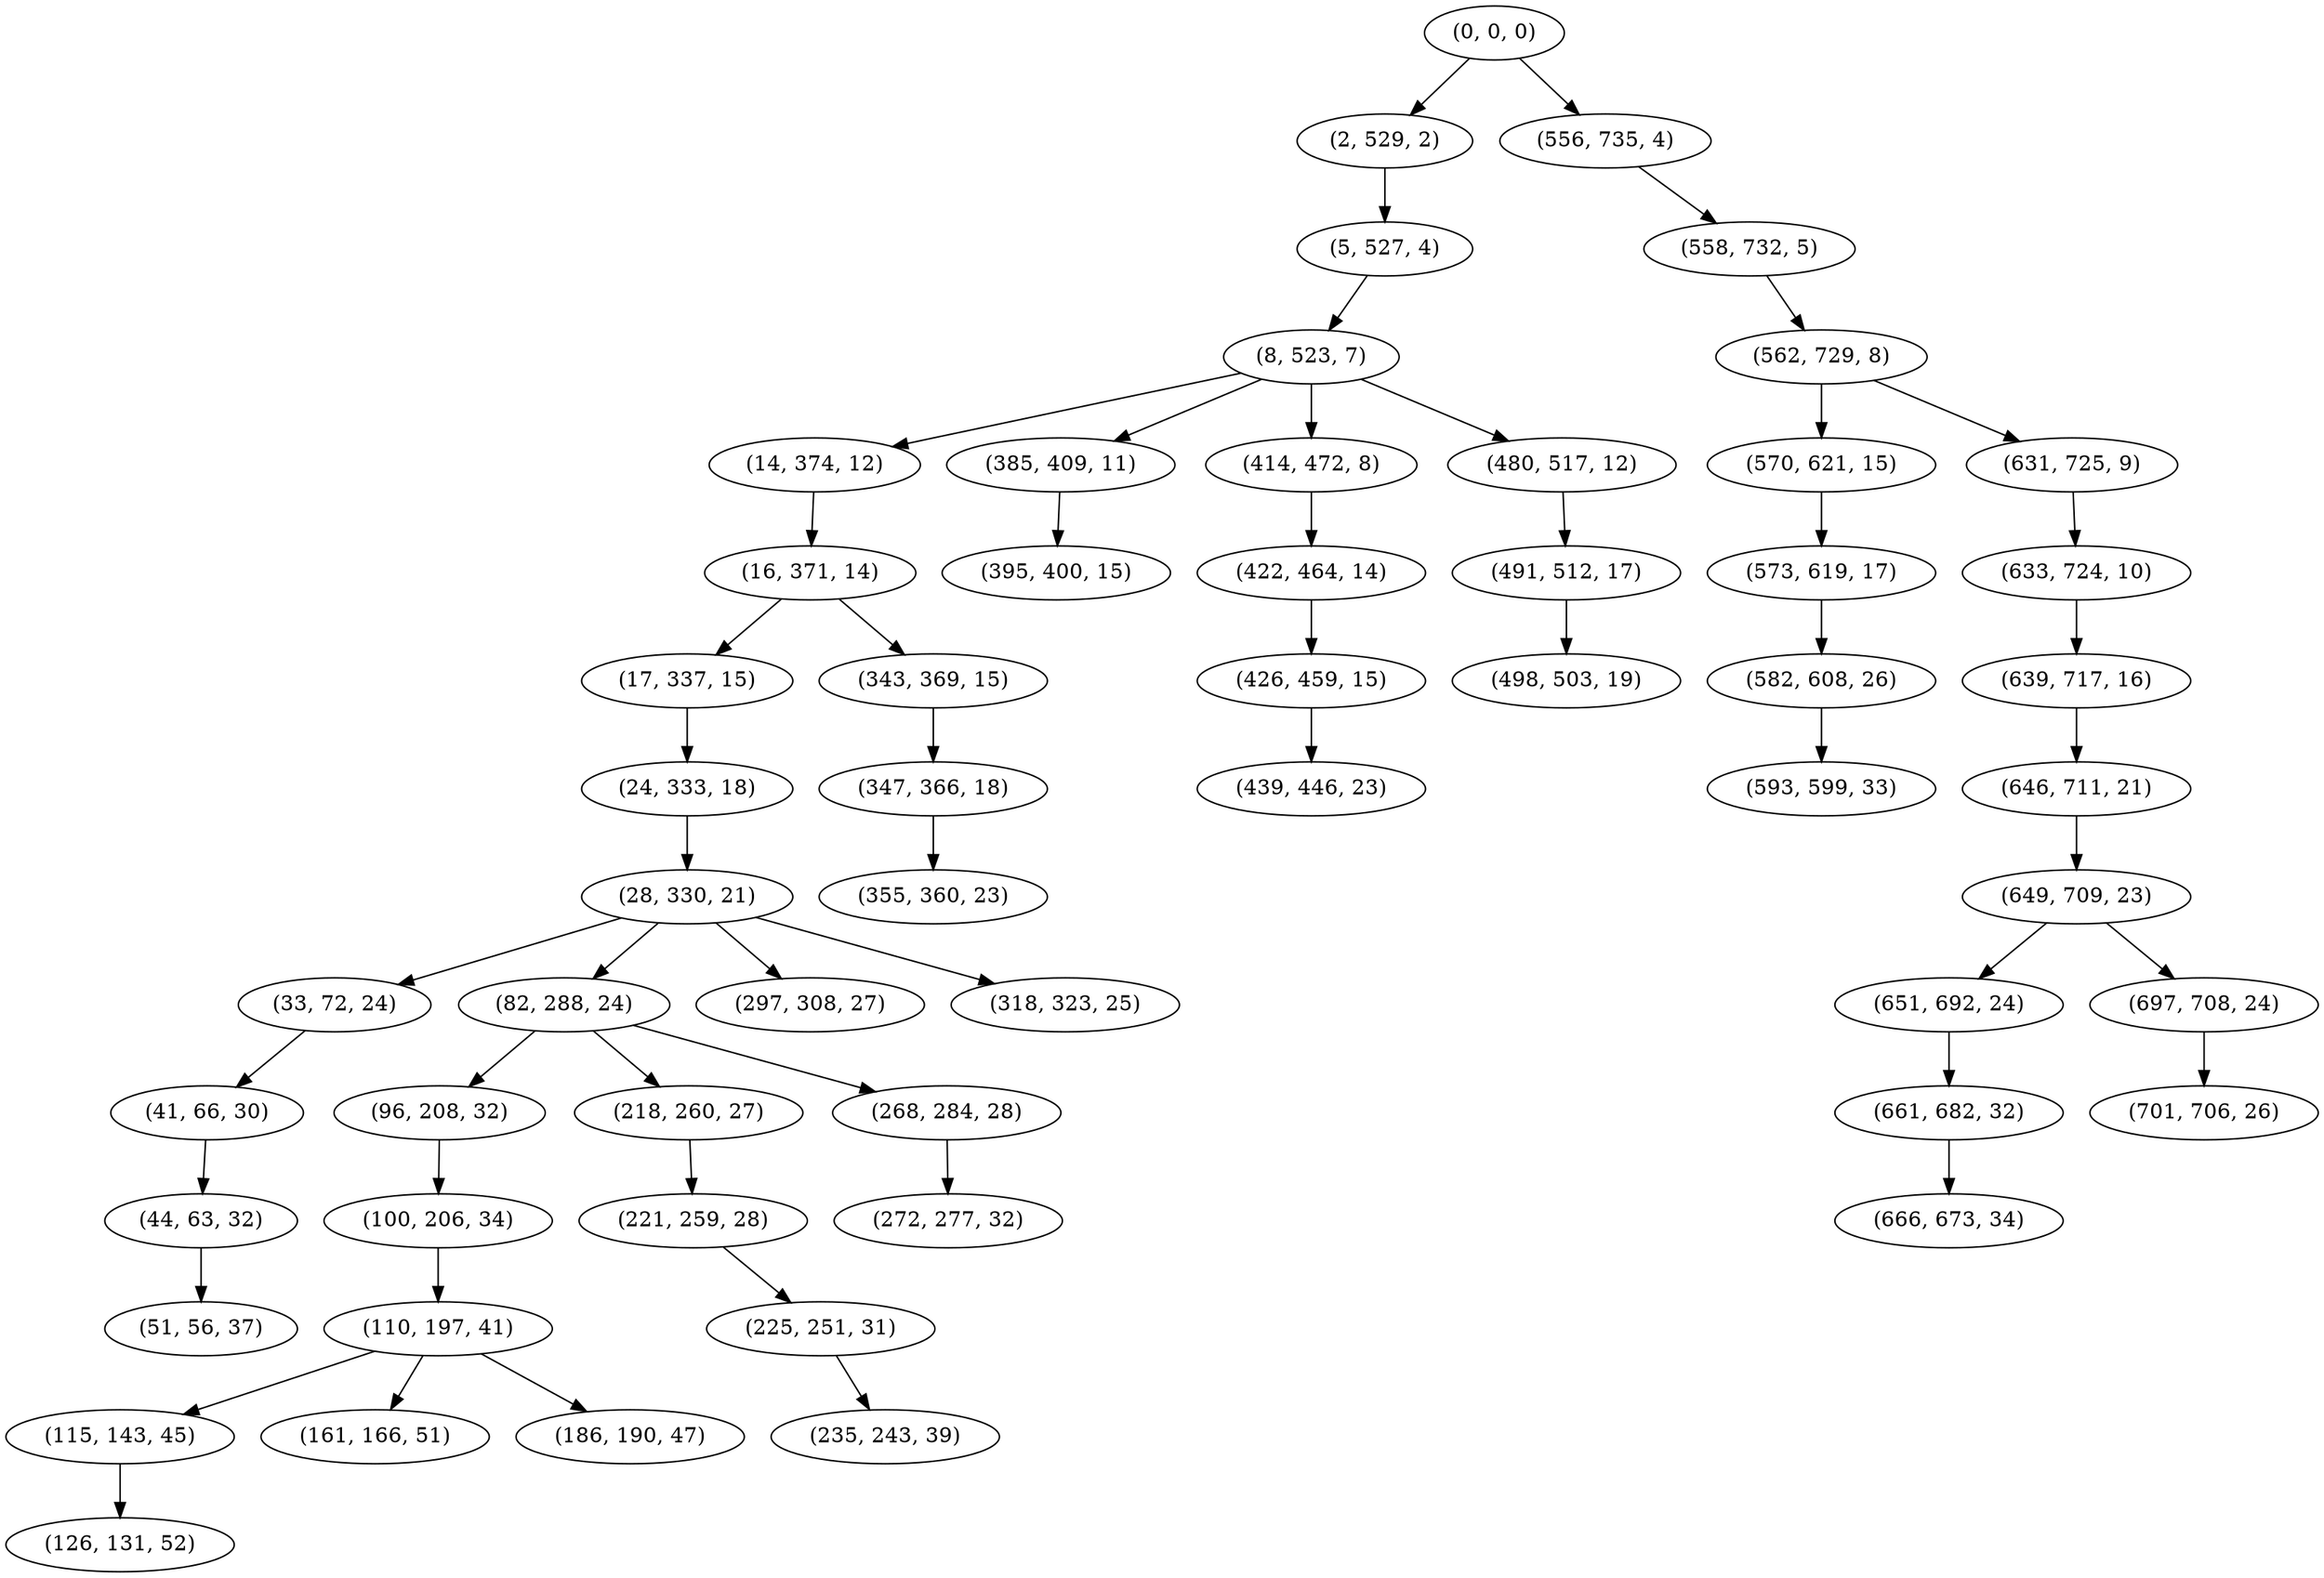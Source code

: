 digraph tree {
    "(0, 0, 0)";
    "(2, 529, 2)";
    "(5, 527, 4)";
    "(8, 523, 7)";
    "(14, 374, 12)";
    "(16, 371, 14)";
    "(17, 337, 15)";
    "(24, 333, 18)";
    "(28, 330, 21)";
    "(33, 72, 24)";
    "(41, 66, 30)";
    "(44, 63, 32)";
    "(51, 56, 37)";
    "(82, 288, 24)";
    "(96, 208, 32)";
    "(100, 206, 34)";
    "(110, 197, 41)";
    "(115, 143, 45)";
    "(126, 131, 52)";
    "(161, 166, 51)";
    "(186, 190, 47)";
    "(218, 260, 27)";
    "(221, 259, 28)";
    "(225, 251, 31)";
    "(235, 243, 39)";
    "(268, 284, 28)";
    "(272, 277, 32)";
    "(297, 308, 27)";
    "(318, 323, 25)";
    "(343, 369, 15)";
    "(347, 366, 18)";
    "(355, 360, 23)";
    "(385, 409, 11)";
    "(395, 400, 15)";
    "(414, 472, 8)";
    "(422, 464, 14)";
    "(426, 459, 15)";
    "(439, 446, 23)";
    "(480, 517, 12)";
    "(491, 512, 17)";
    "(498, 503, 19)";
    "(556, 735, 4)";
    "(558, 732, 5)";
    "(562, 729, 8)";
    "(570, 621, 15)";
    "(573, 619, 17)";
    "(582, 608, 26)";
    "(593, 599, 33)";
    "(631, 725, 9)";
    "(633, 724, 10)";
    "(639, 717, 16)";
    "(646, 711, 21)";
    "(649, 709, 23)";
    "(651, 692, 24)";
    "(661, 682, 32)";
    "(666, 673, 34)";
    "(697, 708, 24)";
    "(701, 706, 26)";
    "(0, 0, 0)" -> "(2, 529, 2)";
    "(0, 0, 0)" -> "(556, 735, 4)";
    "(2, 529, 2)" -> "(5, 527, 4)";
    "(5, 527, 4)" -> "(8, 523, 7)";
    "(8, 523, 7)" -> "(14, 374, 12)";
    "(8, 523, 7)" -> "(385, 409, 11)";
    "(8, 523, 7)" -> "(414, 472, 8)";
    "(8, 523, 7)" -> "(480, 517, 12)";
    "(14, 374, 12)" -> "(16, 371, 14)";
    "(16, 371, 14)" -> "(17, 337, 15)";
    "(16, 371, 14)" -> "(343, 369, 15)";
    "(17, 337, 15)" -> "(24, 333, 18)";
    "(24, 333, 18)" -> "(28, 330, 21)";
    "(28, 330, 21)" -> "(33, 72, 24)";
    "(28, 330, 21)" -> "(82, 288, 24)";
    "(28, 330, 21)" -> "(297, 308, 27)";
    "(28, 330, 21)" -> "(318, 323, 25)";
    "(33, 72, 24)" -> "(41, 66, 30)";
    "(41, 66, 30)" -> "(44, 63, 32)";
    "(44, 63, 32)" -> "(51, 56, 37)";
    "(82, 288, 24)" -> "(96, 208, 32)";
    "(82, 288, 24)" -> "(218, 260, 27)";
    "(82, 288, 24)" -> "(268, 284, 28)";
    "(96, 208, 32)" -> "(100, 206, 34)";
    "(100, 206, 34)" -> "(110, 197, 41)";
    "(110, 197, 41)" -> "(115, 143, 45)";
    "(110, 197, 41)" -> "(161, 166, 51)";
    "(110, 197, 41)" -> "(186, 190, 47)";
    "(115, 143, 45)" -> "(126, 131, 52)";
    "(218, 260, 27)" -> "(221, 259, 28)";
    "(221, 259, 28)" -> "(225, 251, 31)";
    "(225, 251, 31)" -> "(235, 243, 39)";
    "(268, 284, 28)" -> "(272, 277, 32)";
    "(343, 369, 15)" -> "(347, 366, 18)";
    "(347, 366, 18)" -> "(355, 360, 23)";
    "(385, 409, 11)" -> "(395, 400, 15)";
    "(414, 472, 8)" -> "(422, 464, 14)";
    "(422, 464, 14)" -> "(426, 459, 15)";
    "(426, 459, 15)" -> "(439, 446, 23)";
    "(480, 517, 12)" -> "(491, 512, 17)";
    "(491, 512, 17)" -> "(498, 503, 19)";
    "(556, 735, 4)" -> "(558, 732, 5)";
    "(558, 732, 5)" -> "(562, 729, 8)";
    "(562, 729, 8)" -> "(570, 621, 15)";
    "(562, 729, 8)" -> "(631, 725, 9)";
    "(570, 621, 15)" -> "(573, 619, 17)";
    "(573, 619, 17)" -> "(582, 608, 26)";
    "(582, 608, 26)" -> "(593, 599, 33)";
    "(631, 725, 9)" -> "(633, 724, 10)";
    "(633, 724, 10)" -> "(639, 717, 16)";
    "(639, 717, 16)" -> "(646, 711, 21)";
    "(646, 711, 21)" -> "(649, 709, 23)";
    "(649, 709, 23)" -> "(651, 692, 24)";
    "(649, 709, 23)" -> "(697, 708, 24)";
    "(651, 692, 24)" -> "(661, 682, 32)";
    "(661, 682, 32)" -> "(666, 673, 34)";
    "(697, 708, 24)" -> "(701, 706, 26)";
}
